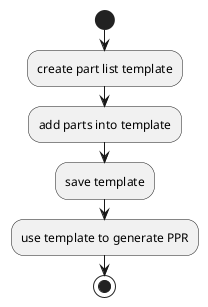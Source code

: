 @startuml
start
:create part list template;
:add parts into template;
:save template;
:use template to generate PPR;
stop
@enduml